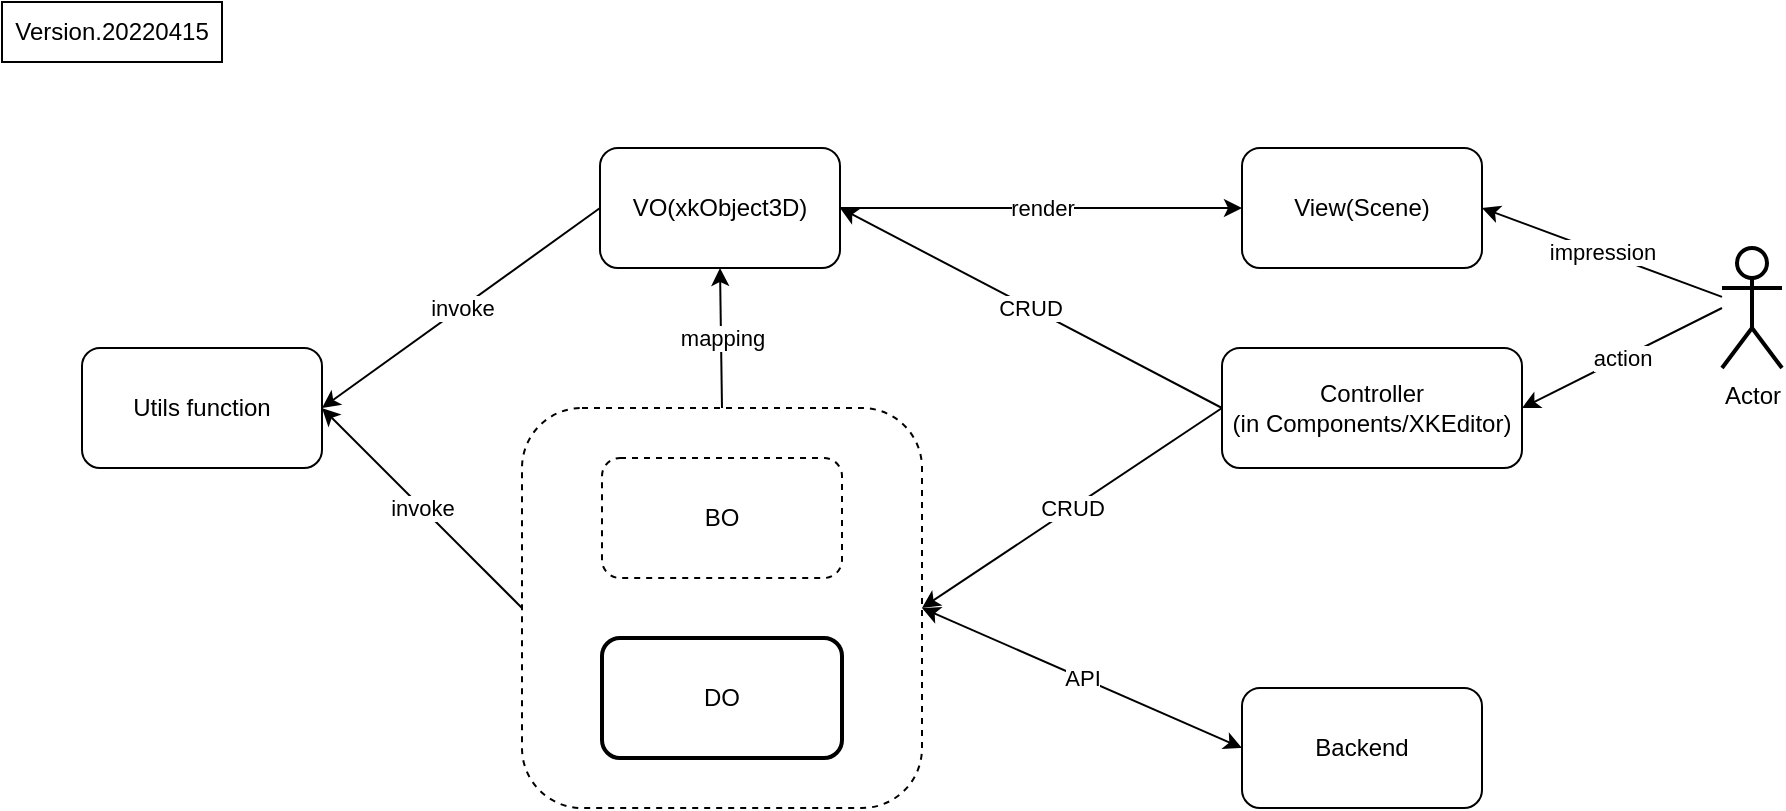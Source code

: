 <mxfile version="17.4.3" type="github">
  <diagram id="JaGVW_5ovRFz3j2fczCU" name="Page-1">
    <mxGraphModel dx="2194" dy="1085" grid="1" gridSize="10" guides="1" tooltips="1" connect="1" arrows="1" fold="1" page="1" pageScale="1" pageWidth="1169" pageHeight="827" math="0" shadow="0">
      <root>
        <mxCell id="0" />
        <mxCell id="1" parent="0" />
        <mxCell id="IXbgBEkXsOHuijBsvvHf-1" value="VO(xkObject3D)" style="rounded=1;whiteSpace=wrap;html=1;fillColor=none;" vertex="1" parent="1">
          <mxGeometry x="309" y="83" width="120" height="60" as="geometry" />
        </mxCell>
        <mxCell id="IXbgBEkXsOHuijBsvvHf-6" value="Utils function" style="rounded=1;whiteSpace=wrap;html=1;fillColor=none;" vertex="1" parent="1">
          <mxGeometry x="50" y="183" width="120" height="60" as="geometry" />
        </mxCell>
        <mxCell id="IXbgBEkXsOHuijBsvvHf-7" value="View(Scene)" style="rounded=1;whiteSpace=wrap;html=1;fillColor=none;" vertex="1" parent="1">
          <mxGeometry x="630" y="83" width="120" height="60" as="geometry" />
        </mxCell>
        <mxCell id="IXbgBEkXsOHuijBsvvHf-8" value="Backend" style="rounded=1;whiteSpace=wrap;html=1;fillColor=none;" vertex="1" parent="1">
          <mxGeometry x="630" y="353" width="120" height="60" as="geometry" />
        </mxCell>
        <mxCell id="IXbgBEkXsOHuijBsvvHf-9" value="API" style="endArrow=classic;startArrow=classic;html=1;rounded=0;entryX=0;entryY=0.5;entryDx=0;entryDy=0;exitX=1;exitY=0.5;exitDx=0;exitDy=0;" edge="1" parent="1" source="IXbgBEkXsOHuijBsvvHf-5" target="IXbgBEkXsOHuijBsvvHf-8">
          <mxGeometry width="50" height="50" relative="1" as="geometry">
            <mxPoint x="500" y="453" as="sourcePoint" />
            <mxPoint x="550" y="403" as="targetPoint" />
          </mxGeometry>
        </mxCell>
        <mxCell id="IXbgBEkXsOHuijBsvvHf-11" value="render" style="endArrow=classic;html=1;rounded=0;exitX=1;exitY=0.5;exitDx=0;exitDy=0;entryX=0;entryY=0.5;entryDx=0;entryDy=0;" edge="1" parent="1" source="IXbgBEkXsOHuijBsvvHf-1" target="IXbgBEkXsOHuijBsvvHf-7">
          <mxGeometry width="50" height="50" relative="1" as="geometry">
            <mxPoint x="220" y="373" as="sourcePoint" />
            <mxPoint x="270" y="323" as="targetPoint" />
          </mxGeometry>
        </mxCell>
        <mxCell id="IXbgBEkXsOHuijBsvvHf-13" value="" style="group" vertex="1" connectable="0" parent="1">
          <mxGeometry x="270" y="213" width="200" height="200" as="geometry" />
        </mxCell>
        <mxCell id="IXbgBEkXsOHuijBsvvHf-5" value="" style="rounded=1;whiteSpace=wrap;html=1;dashed=1;fillColor=none;" vertex="1" parent="IXbgBEkXsOHuijBsvvHf-13">
          <mxGeometry width="200" height="200" as="geometry" />
        </mxCell>
        <mxCell id="IXbgBEkXsOHuijBsvvHf-12" value="" style="group" vertex="1" connectable="0" parent="IXbgBEkXsOHuijBsvvHf-13">
          <mxGeometry x="40" y="25" width="120" height="150" as="geometry" />
        </mxCell>
        <mxCell id="IXbgBEkXsOHuijBsvvHf-3" value="BO" style="rounded=1;whiteSpace=wrap;html=1;dashed=1;fillColor=none;" vertex="1" parent="IXbgBEkXsOHuijBsvvHf-12">
          <mxGeometry width="120" height="60" as="geometry" />
        </mxCell>
        <mxCell id="IXbgBEkXsOHuijBsvvHf-4" value="DO" style="rounded=1;whiteSpace=wrap;html=1;fillColor=none;strokeWidth=2;" vertex="1" parent="IXbgBEkXsOHuijBsvvHf-12">
          <mxGeometry y="90" width="120" height="60" as="geometry" />
        </mxCell>
        <mxCell id="IXbgBEkXsOHuijBsvvHf-14" value="mapping" style="endArrow=classic;html=1;rounded=0;exitX=0.5;exitY=0;exitDx=0;exitDy=0;entryX=0.5;entryY=1;entryDx=0;entryDy=0;" edge="1" parent="1" source="IXbgBEkXsOHuijBsvvHf-5" target="IXbgBEkXsOHuijBsvvHf-1">
          <mxGeometry width="50" height="50" relative="1" as="geometry">
            <mxPoint x="220" y="373" as="sourcePoint" />
            <mxPoint x="270" y="323" as="targetPoint" />
          </mxGeometry>
        </mxCell>
        <mxCell id="IXbgBEkXsOHuijBsvvHf-17" value="invoke" style="endArrow=classic;html=1;rounded=0;exitX=0;exitY=0.5;exitDx=0;exitDy=0;entryX=1;entryY=0.5;entryDx=0;entryDy=0;" edge="1" parent="1" source="IXbgBEkXsOHuijBsvvHf-1" target="IXbgBEkXsOHuijBsvvHf-6">
          <mxGeometry width="50" height="50" relative="1" as="geometry">
            <mxPoint x="190" y="103" as="sourcePoint" />
            <mxPoint x="240" y="53" as="targetPoint" />
          </mxGeometry>
        </mxCell>
        <mxCell id="IXbgBEkXsOHuijBsvvHf-18" value="invoke" style="endArrow=classic;html=1;rounded=0;exitX=0;exitY=0.5;exitDx=0;exitDy=0;" edge="1" parent="1" source="IXbgBEkXsOHuijBsvvHf-5">
          <mxGeometry width="50" height="50" relative="1" as="geometry">
            <mxPoint x="319" y="123" as="sourcePoint" />
            <mxPoint x="170" y="213" as="targetPoint" />
          </mxGeometry>
        </mxCell>
        <mxCell id="IXbgBEkXsOHuijBsvvHf-19" value="Controller&lt;br&gt;(in Components/XKEditor)" style="rounded=1;whiteSpace=wrap;html=1;fillColor=none;" vertex="1" parent="1">
          <mxGeometry x="620" y="183" width="150" height="60" as="geometry" />
        </mxCell>
        <mxCell id="IXbgBEkXsOHuijBsvvHf-21" value="CRUD" style="endArrow=classic;html=1;rounded=0;exitX=0;exitY=0.5;exitDx=0;exitDy=0;entryX=1;entryY=0.5;entryDx=0;entryDy=0;" edge="1" parent="1" source="IXbgBEkXsOHuijBsvvHf-19" target="IXbgBEkXsOHuijBsvvHf-1">
          <mxGeometry width="50" height="50" relative="1" as="geometry">
            <mxPoint x="220" y="353" as="sourcePoint" />
            <mxPoint x="560" y="243" as="targetPoint" />
          </mxGeometry>
        </mxCell>
        <mxCell id="IXbgBEkXsOHuijBsvvHf-22" value="CRUD" style="endArrow=classic;html=1;rounded=0;exitX=0;exitY=0.5;exitDx=0;exitDy=0;entryX=1;entryY=0.5;entryDx=0;entryDy=0;" edge="1" parent="1" source="IXbgBEkXsOHuijBsvvHf-19" target="IXbgBEkXsOHuijBsvvHf-5">
          <mxGeometry width="50" height="50" relative="1" as="geometry">
            <mxPoint x="620" y="243" as="sourcePoint" />
            <mxPoint x="439" y="123" as="targetPoint" />
          </mxGeometry>
        </mxCell>
        <mxCell id="IXbgBEkXsOHuijBsvvHf-23" value="Actor" style="shape=umlActor;verticalLabelPosition=bottom;verticalAlign=top;html=1;outlineConnect=0;strokeWidth=2;fillColor=none;" vertex="1" parent="1">
          <mxGeometry x="870" y="133" width="30" height="60" as="geometry" />
        </mxCell>
        <mxCell id="IXbgBEkXsOHuijBsvvHf-27" value="impression" style="endArrow=classic;html=1;rounded=0;entryX=1;entryY=0.5;entryDx=0;entryDy=0;" edge="1" parent="1" source="IXbgBEkXsOHuijBsvvHf-23" target="IXbgBEkXsOHuijBsvvHf-7">
          <mxGeometry width="50" height="50" relative="1" as="geometry">
            <mxPoint x="460" y="383" as="sourcePoint" />
            <mxPoint x="510" y="333" as="targetPoint" />
          </mxGeometry>
        </mxCell>
        <mxCell id="IXbgBEkXsOHuijBsvvHf-28" value="action" style="endArrow=classic;html=1;rounded=0;entryX=1;entryY=0.5;entryDx=0;entryDy=0;" edge="1" parent="1" target="IXbgBEkXsOHuijBsvvHf-19">
          <mxGeometry width="50" height="50" relative="1" as="geometry">
            <mxPoint x="870" y="163" as="sourcePoint" />
            <mxPoint x="760" y="123" as="targetPoint" />
          </mxGeometry>
        </mxCell>
        <mxCell id="IXbgBEkXsOHuijBsvvHf-29" value="Version.20220415" style="rounded=0;whiteSpace=wrap;html=1;strokeWidth=1;fillColor=none;" vertex="1" parent="1">
          <mxGeometry x="10" y="10" width="110" height="30" as="geometry" />
        </mxCell>
      </root>
    </mxGraphModel>
  </diagram>
</mxfile>
